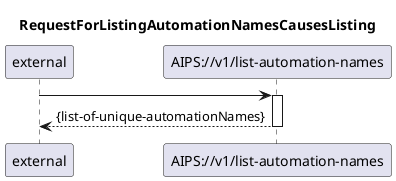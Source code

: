 @startuml 107_listAutomationNames
skinparam responseMessageBelowArrow true

title
RequestForListingAutomationNamesCausesListing
end title

participant "external" as requestor
participant "AIPS://v1/list-automation-names" as listAutomations

requestor -> listAutomations
activate listAutomations

listAutomations --> requestor: {list-of-unique-automationNames}

deactivate listAutomations

@enduml